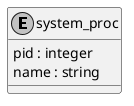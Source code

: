 @startuml uml
skinparam monochrome true

entity system_proc {
  pid : integer
  name : string
}

@enduml
